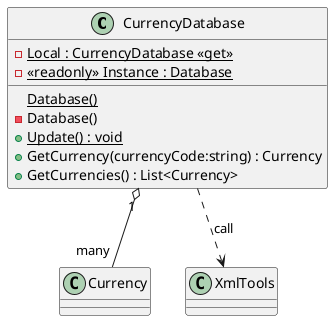 @startuml
class CurrencyDatabase {
'    - {static} _currencyDictionary : Dictionary<string, Currency>
    - {static} Local : CurrencyDatabase <<get>>
    {static} Database()
    - Database()
    - {static} <<readonly>> Instance : Database
    + {static} Update() : void
    + GetCurrency(currencyCode:string) : Currency
    + GetCurrencies() : List<Currency>
}

CurrencyDatabase "1" o-- "many" Currency 
CurrencyDatabase ..> XmlTools : call
@enduml
